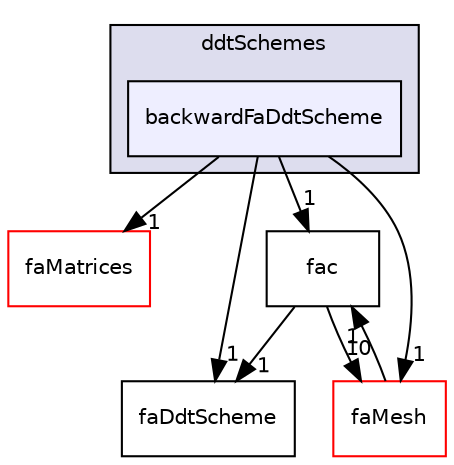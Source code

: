 digraph "src/finiteArea/finiteArea/ddtSchemes/backwardFaDdtScheme" {
  bgcolor=transparent;
  compound=true
  node [ fontsize="10", fontname="Helvetica"];
  edge [ labelfontsize="10", labelfontname="Helvetica"];
  subgraph clusterdir_02627098f459dfbfeff8bc2fa413196a {
    graph [ bgcolor="#ddddee", pencolor="black", label="ddtSchemes" fontname="Helvetica", fontsize="10", URL="dir_02627098f459dfbfeff8bc2fa413196a.html"]
  dir_68b186736f81de3f0730fb2b0c84d1d3 [shape=box, label="backwardFaDdtScheme", style="filled", fillcolor="#eeeeff", pencolor="black", URL="dir_68b186736f81de3f0730fb2b0c84d1d3.html"];
  }
  dir_11fa0d52a0a43d2db65b942bd42d04b1 [shape=box label="faMatrices" color="red" URL="dir_11fa0d52a0a43d2db65b942bd42d04b1.html"];
  dir_15aafd37ee87fbe9911ba23e923cc2c7 [shape=box label="fac" URL="dir_15aafd37ee87fbe9911ba23e923cc2c7.html"];
  dir_125b19edec5ca754b284e015d043cbf2 [shape=box label="faDdtScheme" URL="dir_125b19edec5ca754b284e015d043cbf2.html"];
  dir_f14612db68a06d13a87d37d60dc895d5 [shape=box label="faMesh" color="red" URL="dir_f14612db68a06d13a87d37d60dc895d5.html"];
  dir_68b186736f81de3f0730fb2b0c84d1d3->dir_11fa0d52a0a43d2db65b942bd42d04b1 [headlabel="1", labeldistance=1.5 headhref="dir_000780_000716.html"];
  dir_68b186736f81de3f0730fb2b0c84d1d3->dir_15aafd37ee87fbe9911ba23e923cc2c7 [headlabel="1", labeldistance=1.5 headhref="dir_000780_000789.html"];
  dir_68b186736f81de3f0730fb2b0c84d1d3->dir_125b19edec5ca754b284e015d043cbf2 [headlabel="1", labeldistance=1.5 headhref="dir_000780_000783.html"];
  dir_68b186736f81de3f0730fb2b0c84d1d3->dir_f14612db68a06d13a87d37d60dc895d5 [headlabel="1", labeldistance=1.5 headhref="dir_000780_000719.html"];
  dir_15aafd37ee87fbe9911ba23e923cc2c7->dir_125b19edec5ca754b284e015d043cbf2 [headlabel="1", labeldistance=1.5 headhref="dir_000789_000783.html"];
  dir_15aafd37ee87fbe9911ba23e923cc2c7->dir_f14612db68a06d13a87d37d60dc895d5 [headlabel="10", labeldistance=1.5 headhref="dir_000789_000719.html"];
  dir_f14612db68a06d13a87d37d60dc895d5->dir_15aafd37ee87fbe9911ba23e923cc2c7 [headlabel="1", labeldistance=1.5 headhref="dir_000719_000789.html"];
}
